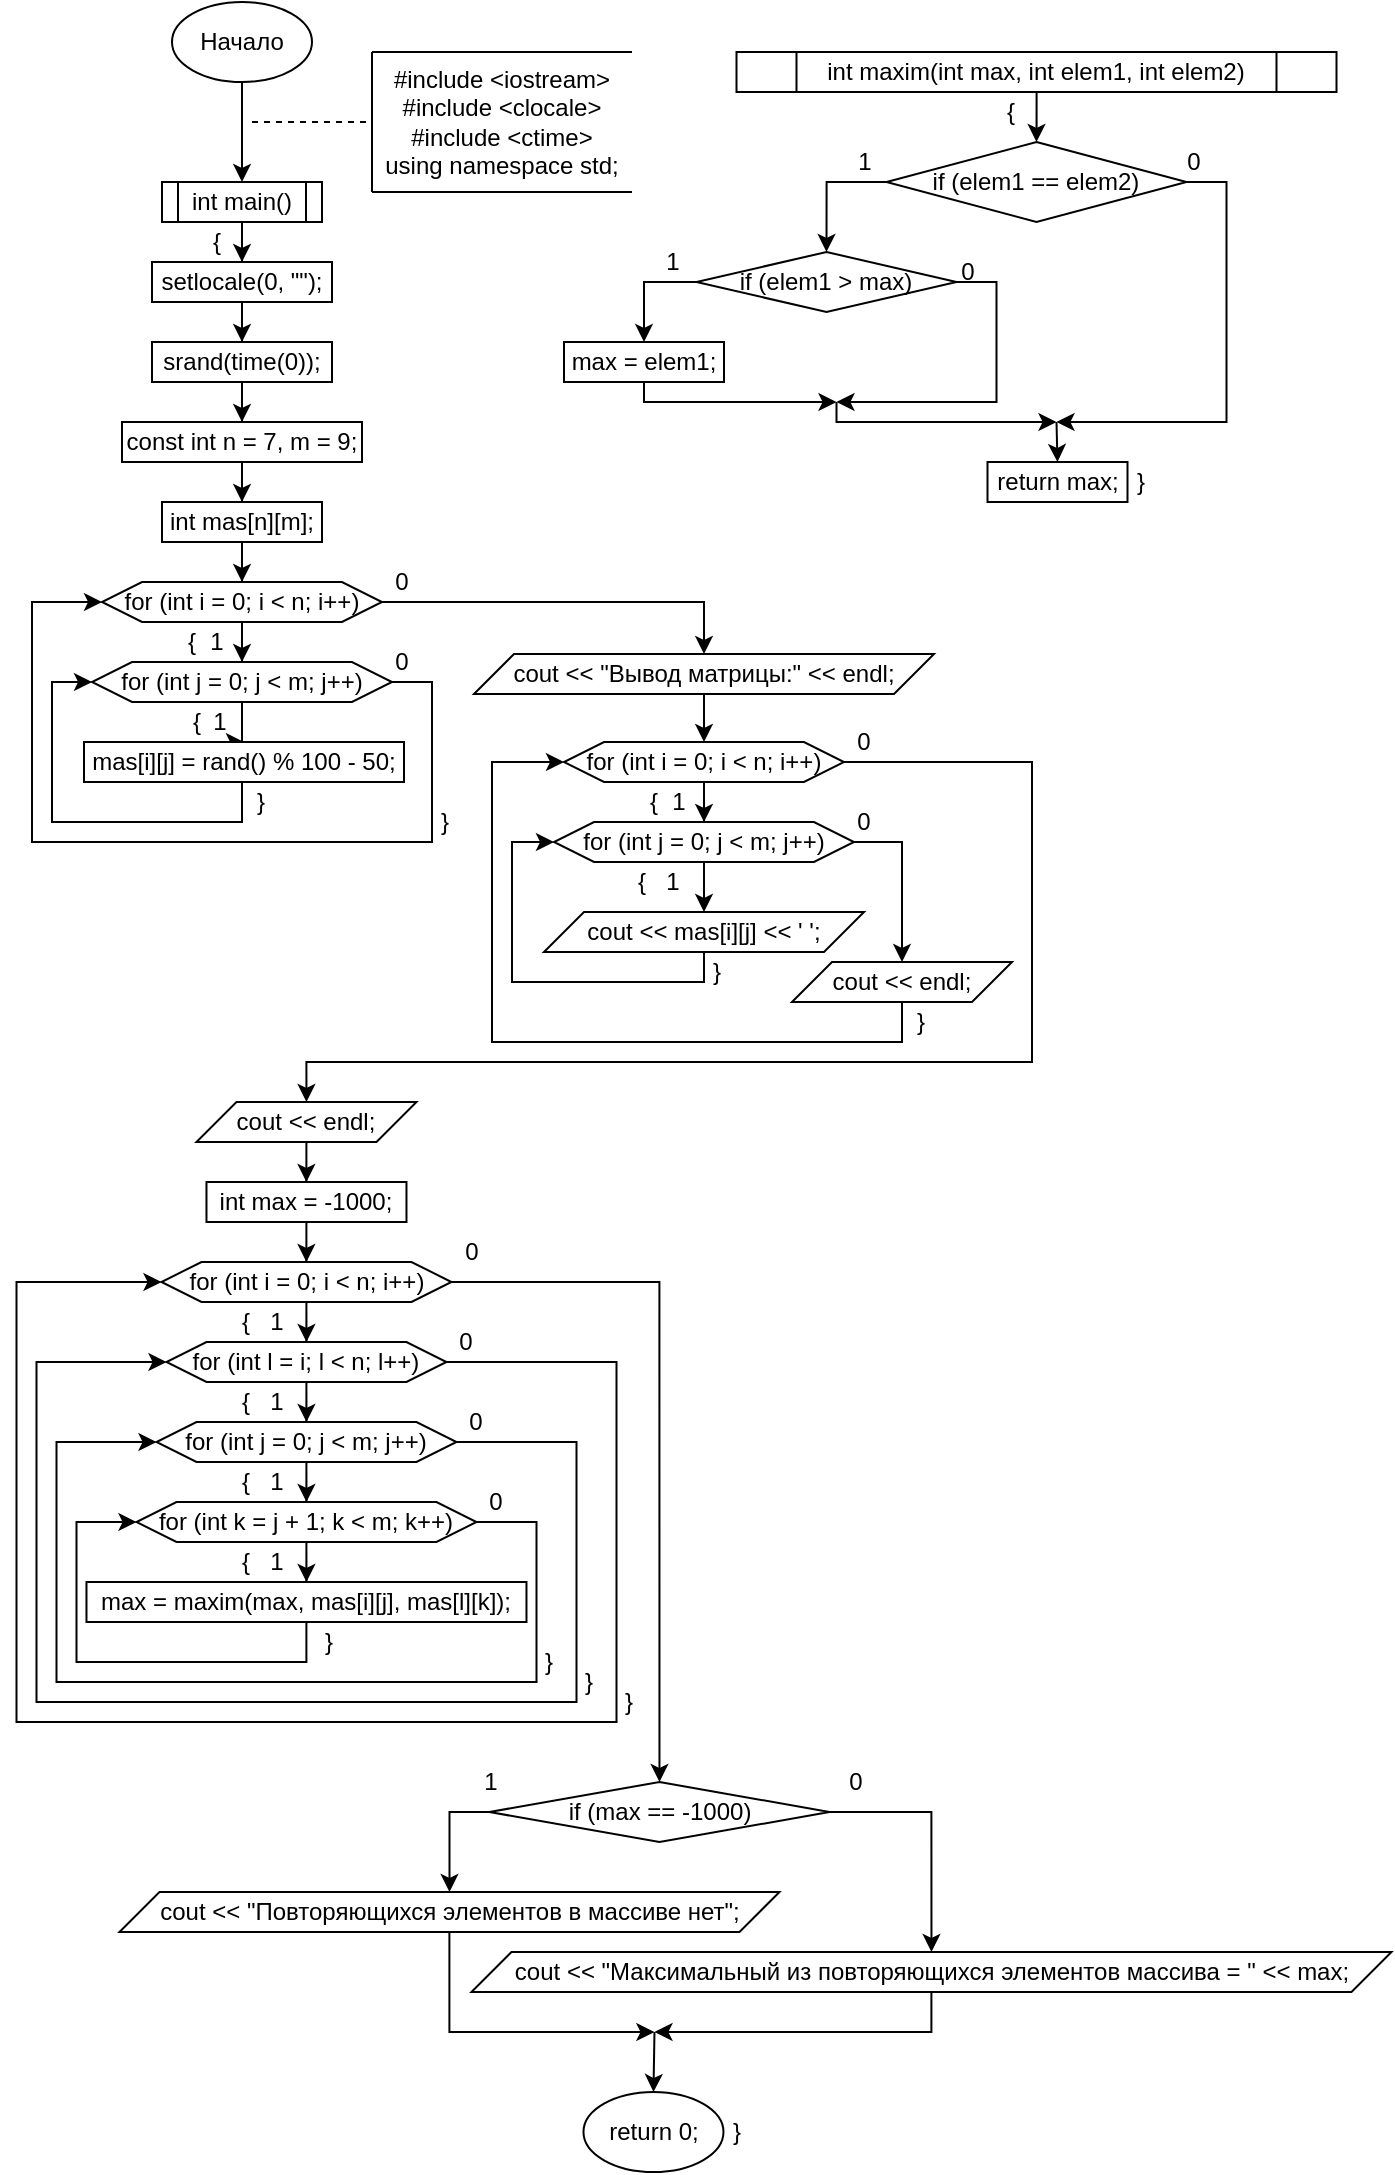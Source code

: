 <mxfile version="26.0.4">
  <diagram name="Страница — 1" id="B6BZZk6Ft8y3gED_Lutp">
    <mxGraphModel dx="1075" dy="598" grid="1" gridSize="10" guides="1" tooltips="1" connect="1" arrows="1" fold="1" page="1" pageScale="1" pageWidth="827" pageHeight="1169" math="0" shadow="0">
      <root>
        <mxCell id="0" />
        <mxCell id="1" parent="0" />
        <mxCell id="aj21QM4YFqXwKg9EeIsF-3" style="edgeStyle=orthogonalEdgeStyle;rounded=0;orthogonalLoop=1;jettySize=auto;html=1;" parent="1" source="aj21QM4YFqXwKg9EeIsF-1" target="aj21QM4YFqXwKg9EeIsF-2" edge="1">
          <mxGeometry relative="1" as="geometry" />
        </mxCell>
        <mxCell id="aj21QM4YFqXwKg9EeIsF-1" value="Начало" style="ellipse;whiteSpace=wrap;html=1;" parent="1" vertex="1">
          <mxGeometry x="120" y="10" width="70" height="40" as="geometry" />
        </mxCell>
        <mxCell id="aj21QM4YFqXwKg9EeIsF-13" style="edgeStyle=orthogonalEdgeStyle;rounded=0;orthogonalLoop=1;jettySize=auto;html=1;entryX=0.5;entryY=0;entryDx=0;entryDy=0;" parent="1" source="aj21QM4YFqXwKg9EeIsF-2" target="aj21QM4YFqXwKg9EeIsF-12" edge="1">
          <mxGeometry relative="1" as="geometry" />
        </mxCell>
        <mxCell id="aj21QM4YFqXwKg9EeIsF-2" value="int main()" style="shape=process;whiteSpace=wrap;html=1;backgroundOutline=1;" parent="1" vertex="1">
          <mxGeometry x="115" y="100" width="80" height="20" as="geometry" />
        </mxCell>
        <mxCell id="aj21QM4YFqXwKg9EeIsF-4" value="&lt;div&gt;#include &amp;lt;iostream&amp;gt;&lt;/div&gt;&lt;div&gt;#include &amp;lt;clocale&amp;gt;&lt;/div&gt;&lt;div&gt;#include &amp;lt;ctime&amp;gt;&lt;/div&gt;&lt;div&gt;using namespace std;&lt;/div&gt;" style="text;html=1;align=center;verticalAlign=middle;whiteSpace=wrap;rounded=0;" parent="1" vertex="1">
          <mxGeometry x="220" y="35" width="130" height="70" as="geometry" />
        </mxCell>
        <mxCell id="aj21QM4YFqXwKg9EeIsF-5" value="" style="endArrow=none;dashed=1;html=1;rounded=0;entryX=0;entryY=0.5;entryDx=0;entryDy=0;" parent="1" target="aj21QM4YFqXwKg9EeIsF-4" edge="1">
          <mxGeometry width="50" height="50" relative="1" as="geometry">
            <mxPoint x="160" y="70" as="sourcePoint" />
            <mxPoint x="310" y="160" as="targetPoint" />
          </mxGeometry>
        </mxCell>
        <mxCell id="aj21QM4YFqXwKg9EeIsF-7" value="" style="endArrow=none;html=1;rounded=0;entryX=0;entryY=0;entryDx=0;entryDy=0;exitX=0;exitY=1;exitDx=0;exitDy=0;" parent="1" source="aj21QM4YFqXwKg9EeIsF-4" target="aj21QM4YFqXwKg9EeIsF-4" edge="1">
          <mxGeometry width="50" height="50" relative="1" as="geometry">
            <mxPoint x="260" y="210" as="sourcePoint" />
            <mxPoint x="310" y="160" as="targetPoint" />
          </mxGeometry>
        </mxCell>
        <mxCell id="aj21QM4YFqXwKg9EeIsF-8" value="" style="endArrow=none;html=1;rounded=0;exitX=0;exitY=0;exitDx=0;exitDy=0;entryX=1;entryY=0;entryDx=0;entryDy=0;" parent="1" source="aj21QM4YFqXwKg9EeIsF-4" target="aj21QM4YFqXwKg9EeIsF-4" edge="1">
          <mxGeometry width="50" height="50" relative="1" as="geometry">
            <mxPoint x="260" y="210" as="sourcePoint" />
            <mxPoint x="310" y="160" as="targetPoint" />
          </mxGeometry>
        </mxCell>
        <mxCell id="aj21QM4YFqXwKg9EeIsF-9" value="" style="endArrow=none;html=1;rounded=0;exitX=0;exitY=1;exitDx=0;exitDy=0;entryX=1;entryY=1;entryDx=0;entryDy=0;" parent="1" source="aj21QM4YFqXwKg9EeIsF-4" target="aj21QM4YFqXwKg9EeIsF-4" edge="1">
          <mxGeometry width="50" height="50" relative="1" as="geometry">
            <mxPoint x="260" y="210" as="sourcePoint" />
            <mxPoint x="310" y="160" as="targetPoint" />
          </mxGeometry>
        </mxCell>
        <mxCell id="VqYttmcOmST4QJVRA_Sv-2" style="edgeStyle=orthogonalEdgeStyle;rounded=0;orthogonalLoop=1;jettySize=auto;html=1;entryX=0.5;entryY=0;entryDx=0;entryDy=0;" edge="1" parent="1" source="aj21QM4YFqXwKg9EeIsF-10" target="VqYttmcOmST4QJVRA_Sv-1">
          <mxGeometry relative="1" as="geometry" />
        </mxCell>
        <mxCell id="aj21QM4YFqXwKg9EeIsF-10" value="const int n = 7, m = 9;" style="rounded=0;whiteSpace=wrap;html=1;" parent="1" vertex="1">
          <mxGeometry x="95" y="220" width="120" height="20" as="geometry" />
        </mxCell>
        <mxCell id="aj21QM4YFqXwKg9EeIsF-15" style="edgeStyle=orthogonalEdgeStyle;rounded=0;orthogonalLoop=1;jettySize=auto;html=1;" parent="1" source="aj21QM4YFqXwKg9EeIsF-11" target="aj21QM4YFqXwKg9EeIsF-10" edge="1">
          <mxGeometry relative="1" as="geometry" />
        </mxCell>
        <mxCell id="aj21QM4YFqXwKg9EeIsF-11" value="srand(time(0));" style="rounded=0;whiteSpace=wrap;html=1;" parent="1" vertex="1">
          <mxGeometry x="110" y="180" width="90" height="20" as="geometry" />
        </mxCell>
        <mxCell id="aj21QM4YFqXwKg9EeIsF-14" style="edgeStyle=orthogonalEdgeStyle;rounded=0;orthogonalLoop=1;jettySize=auto;html=1;" parent="1" source="aj21QM4YFqXwKg9EeIsF-12" target="aj21QM4YFqXwKg9EeIsF-11" edge="1">
          <mxGeometry relative="1" as="geometry" />
        </mxCell>
        <mxCell id="aj21QM4YFqXwKg9EeIsF-12" value="setlocale(0, &quot;&quot;);" style="rounded=0;whiteSpace=wrap;html=1;" parent="1" vertex="1">
          <mxGeometry x="110" y="140" width="90" height="20" as="geometry" />
        </mxCell>
        <mxCell id="aj21QM4YFqXwKg9EeIsF-22" value="{" style="text;html=1;align=center;verticalAlign=middle;whiteSpace=wrap;rounded=0;" parent="1" vertex="1">
          <mxGeometry x="130" y="120" width="25" height="20" as="geometry" />
        </mxCell>
        <mxCell id="aj21QM4YFqXwKg9EeIsF-26" style="edgeStyle=orthogonalEdgeStyle;rounded=0;orthogonalLoop=1;jettySize=auto;html=1;entryX=0.5;entryY=0;entryDx=0;entryDy=0;" parent="1" source="aj21QM4YFqXwKg9EeIsF-23" target="aj21QM4YFqXwKg9EeIsF-25" edge="1">
          <mxGeometry relative="1" as="geometry" />
        </mxCell>
        <mxCell id="VqYttmcOmST4QJVRA_Sv-9" style="edgeStyle=orthogonalEdgeStyle;rounded=0;orthogonalLoop=1;jettySize=auto;html=1;entryX=0;entryY=0.5;entryDx=0;entryDy=0;" edge="1" parent="1" source="aj21QM4YFqXwKg9EeIsF-23" target="VqYttmcOmST4QJVRA_Sv-3">
          <mxGeometry relative="1" as="geometry">
            <mxPoint x="50" y="300" as="targetPoint" />
            <Array as="points">
              <mxPoint x="250" y="350" />
              <mxPoint x="250" y="430" />
              <mxPoint x="50" y="430" />
              <mxPoint x="50" y="310" />
            </Array>
          </mxGeometry>
        </mxCell>
        <mxCell id="aj21QM4YFqXwKg9EeIsF-23" value="for (int j = 0; j &amp;lt; m; j++)" style="shape=hexagon;perimeter=hexagonPerimeter2;whiteSpace=wrap;html=1;fixedSize=1;" parent="1" vertex="1">
          <mxGeometry x="80" y="340" width="150" height="20" as="geometry" />
        </mxCell>
        <mxCell id="aj21QM4YFqXwKg9EeIsF-27" style="edgeStyle=orthogonalEdgeStyle;rounded=0;orthogonalLoop=1;jettySize=auto;html=1;entryX=0;entryY=0.5;entryDx=0;entryDy=0;" parent="1" source="aj21QM4YFqXwKg9EeIsF-25" target="aj21QM4YFqXwKg9EeIsF-23" edge="1">
          <mxGeometry relative="1" as="geometry">
            <mxPoint x="40" y="340" as="targetPoint" />
            <Array as="points">
              <mxPoint x="155" y="420" />
              <mxPoint x="60" y="420" />
              <mxPoint x="60" y="350" />
            </Array>
          </mxGeometry>
        </mxCell>
        <mxCell id="aj21QM4YFqXwKg9EeIsF-25" value="mas[i][j] = rand() % 100 - 50;" style="rounded=0;whiteSpace=wrap;html=1;" parent="1" vertex="1">
          <mxGeometry x="76" y="380" width="160" height="20" as="geometry" />
        </mxCell>
        <mxCell id="aj21QM4YFqXwKg9EeIsF-28" value="1" style="text;html=1;align=center;verticalAlign=middle;whiteSpace=wrap;rounded=0;" parent="1" vertex="1">
          <mxGeometry x="130" y="360" width="27.5" height="20" as="geometry" />
        </mxCell>
        <mxCell id="aj21QM4YFqXwKg9EeIsF-29" value="0" style="text;html=1;align=center;verticalAlign=middle;whiteSpace=wrap;rounded=0;" parent="1" vertex="1">
          <mxGeometry x="225" y="330" width="20" height="20" as="geometry" />
        </mxCell>
        <mxCell id="aj21QM4YFqXwKg9EeIsF-30" value="{" style="text;html=1;align=center;verticalAlign=middle;whiteSpace=wrap;rounded=0;" parent="1" vertex="1">
          <mxGeometry x="120" y="360" width="25" height="20" as="geometry" />
        </mxCell>
        <mxCell id="aj21QM4YFqXwKg9EeIsF-31" value="}" style="text;html=1;align=center;verticalAlign=middle;whiteSpace=wrap;rounded=0;" parent="1" vertex="1">
          <mxGeometry x="157.5" y="400" width="12.5" height="20" as="geometry" />
        </mxCell>
        <mxCell id="VqYttmcOmST4QJVRA_Sv-100" style="edgeStyle=orthogonalEdgeStyle;rounded=0;orthogonalLoop=1;jettySize=auto;html=1;entryX=0.5;entryY=0;entryDx=0;entryDy=0;" edge="1" parent="1" source="aj21QM4YFqXwKg9EeIsF-33" target="VqYttmcOmST4QJVRA_Sv-18">
          <mxGeometry relative="1" as="geometry" />
        </mxCell>
        <mxCell id="aj21QM4YFqXwKg9EeIsF-33" value="cout &amp;lt;&amp;lt; &quot;Вывод матрицы:&quot; &amp;lt;&amp;lt; endl;" style="shape=parallelogram;perimeter=parallelogramPerimeter;whiteSpace=wrap;html=1;fixedSize=1;" parent="1" vertex="1">
          <mxGeometry x="271" y="336" width="230" height="20" as="geometry" />
        </mxCell>
        <mxCell id="VqYttmcOmST4QJVRA_Sv-4" style="edgeStyle=orthogonalEdgeStyle;rounded=0;orthogonalLoop=1;jettySize=auto;html=1;entryX=0.5;entryY=0;entryDx=0;entryDy=0;" edge="1" parent="1" source="VqYttmcOmST4QJVRA_Sv-1" target="VqYttmcOmST4QJVRA_Sv-3">
          <mxGeometry relative="1" as="geometry" />
        </mxCell>
        <mxCell id="VqYttmcOmST4QJVRA_Sv-1" value="int mas[n][m];" style="rounded=0;whiteSpace=wrap;html=1;" vertex="1" parent="1">
          <mxGeometry x="115" y="260" width="80" height="20" as="geometry" />
        </mxCell>
        <mxCell id="VqYttmcOmST4QJVRA_Sv-5" style="edgeStyle=orthogonalEdgeStyle;rounded=0;orthogonalLoop=1;jettySize=auto;html=1;entryX=0.5;entryY=0;entryDx=0;entryDy=0;" edge="1" parent="1" source="VqYttmcOmST4QJVRA_Sv-3" target="aj21QM4YFqXwKg9EeIsF-23">
          <mxGeometry relative="1" as="geometry" />
        </mxCell>
        <mxCell id="VqYttmcOmST4QJVRA_Sv-101" style="edgeStyle=orthogonalEdgeStyle;rounded=0;orthogonalLoop=1;jettySize=auto;html=1;" edge="1" parent="1" source="VqYttmcOmST4QJVRA_Sv-3" target="aj21QM4YFqXwKg9EeIsF-33">
          <mxGeometry relative="1" as="geometry" />
        </mxCell>
        <mxCell id="VqYttmcOmST4QJVRA_Sv-3" value="for (int i = 0; i &amp;lt; n; i++)" style="shape=hexagon;perimeter=hexagonPerimeter2;whiteSpace=wrap;html=1;fixedSize=1;" vertex="1" parent="1">
          <mxGeometry x="85" y="300" width="140" height="20" as="geometry" />
        </mxCell>
        <mxCell id="VqYttmcOmST4QJVRA_Sv-6" value="{" style="text;html=1;align=center;verticalAlign=middle;whiteSpace=wrap;rounded=0;" vertex="1" parent="1">
          <mxGeometry x="120" y="320" width="20" height="20" as="geometry" />
        </mxCell>
        <mxCell id="VqYttmcOmST4QJVRA_Sv-7" value="1" style="text;html=1;align=center;verticalAlign=middle;whiteSpace=wrap;rounded=0;" vertex="1" parent="1">
          <mxGeometry x="130" y="320" width="25" height="20" as="geometry" />
        </mxCell>
        <mxCell id="VqYttmcOmST4QJVRA_Sv-8" value="0" style="text;html=1;align=center;verticalAlign=middle;whiteSpace=wrap;rounded=0;" vertex="1" parent="1">
          <mxGeometry x="225" y="290" width="20" height="20" as="geometry" />
        </mxCell>
        <mxCell id="VqYttmcOmST4QJVRA_Sv-10" value="}" style="text;html=1;align=center;verticalAlign=middle;whiteSpace=wrap;rounded=0;" vertex="1" parent="1">
          <mxGeometry x="250" y="410" width="12.5" height="20" as="geometry" />
        </mxCell>
        <mxCell id="VqYttmcOmST4QJVRA_Sv-25" style="edgeStyle=orthogonalEdgeStyle;rounded=0;orthogonalLoop=1;jettySize=auto;html=1;entryX=0.5;entryY=0;entryDx=0;entryDy=0;" edge="1" parent="1" source="VqYttmcOmST4QJVRA_Sv-13" target="VqYttmcOmST4QJVRA_Sv-24">
          <mxGeometry relative="1" as="geometry" />
        </mxCell>
        <mxCell id="VqYttmcOmST4QJVRA_Sv-30" style="edgeStyle=orthogonalEdgeStyle;rounded=0;orthogonalLoop=1;jettySize=auto;html=1;entryX=0.5;entryY=0;entryDx=0;entryDy=0;" edge="1" parent="1" source="VqYttmcOmST4QJVRA_Sv-13" target="VqYttmcOmST4QJVRA_Sv-29">
          <mxGeometry relative="1" as="geometry">
            <Array as="points">
              <mxPoint x="485" y="430" />
            </Array>
          </mxGeometry>
        </mxCell>
        <mxCell id="VqYttmcOmST4QJVRA_Sv-13" value="for (int j = 0; j &amp;lt; m; j++)" style="shape=hexagon;perimeter=hexagonPerimeter2;whiteSpace=wrap;html=1;fixedSize=1;" vertex="1" parent="1">
          <mxGeometry x="311" y="420" width="150" height="20" as="geometry" />
        </mxCell>
        <mxCell id="VqYttmcOmST4QJVRA_Sv-14" value="1" style="text;html=1;align=center;verticalAlign=middle;whiteSpace=wrap;rounded=0;" vertex="1" parent="1">
          <mxGeometry x="361" y="440" width="19" height="20" as="geometry" />
        </mxCell>
        <mxCell id="VqYttmcOmST4QJVRA_Sv-15" value="0" style="text;html=1;align=center;verticalAlign=middle;whiteSpace=wrap;rounded=0;" vertex="1" parent="1">
          <mxGeometry x="456" y="410" width="20" height="20" as="geometry" />
        </mxCell>
        <mxCell id="VqYttmcOmST4QJVRA_Sv-16" value="{" style="text;html=1;align=center;verticalAlign=middle;whiteSpace=wrap;rounded=0;" vertex="1" parent="1">
          <mxGeometry x="348.5" y="440" width="11.5" height="20" as="geometry" />
        </mxCell>
        <mxCell id="VqYttmcOmST4QJVRA_Sv-17" style="edgeStyle=orthogonalEdgeStyle;rounded=0;orthogonalLoop=1;jettySize=auto;html=1;entryX=0.5;entryY=0;entryDx=0;entryDy=0;" edge="1" source="VqYttmcOmST4QJVRA_Sv-18" target="VqYttmcOmST4QJVRA_Sv-13" parent="1">
          <mxGeometry relative="1" as="geometry" />
        </mxCell>
        <mxCell id="VqYttmcOmST4QJVRA_Sv-70" style="edgeStyle=orthogonalEdgeStyle;rounded=0;orthogonalLoop=1;jettySize=auto;html=1;entryX=0.5;entryY=0;entryDx=0;entryDy=0;" edge="1" parent="1" source="VqYttmcOmST4QJVRA_Sv-18" target="VqYttmcOmST4QJVRA_Sv-34">
          <mxGeometry relative="1" as="geometry">
            <Array as="points">
              <mxPoint x="550" y="390" />
              <mxPoint x="550" y="540" />
              <mxPoint x="187" y="540" />
            </Array>
          </mxGeometry>
        </mxCell>
        <mxCell id="VqYttmcOmST4QJVRA_Sv-18" value="for (int i = 0; i &amp;lt; n; i++)" style="shape=hexagon;perimeter=hexagonPerimeter2;whiteSpace=wrap;html=1;fixedSize=1;" vertex="1" parent="1">
          <mxGeometry x="316" y="380" width="140" height="20" as="geometry" />
        </mxCell>
        <mxCell id="VqYttmcOmST4QJVRA_Sv-19" value="{" style="text;html=1;align=center;verticalAlign=middle;whiteSpace=wrap;rounded=0;" vertex="1" parent="1">
          <mxGeometry x="351" y="400" width="20" height="20" as="geometry" />
        </mxCell>
        <mxCell id="VqYttmcOmST4QJVRA_Sv-20" value="1" style="text;html=1;align=center;verticalAlign=middle;whiteSpace=wrap;rounded=0;" vertex="1" parent="1">
          <mxGeometry x="361" y="400" width="25" height="20" as="geometry" />
        </mxCell>
        <mxCell id="VqYttmcOmST4QJVRA_Sv-21" value="0" style="text;html=1;align=center;verticalAlign=middle;whiteSpace=wrap;rounded=0;" vertex="1" parent="1">
          <mxGeometry x="456" y="370" width="20" height="20" as="geometry" />
        </mxCell>
        <mxCell id="VqYttmcOmST4QJVRA_Sv-26" style="edgeStyle=orthogonalEdgeStyle;rounded=0;orthogonalLoop=1;jettySize=auto;html=1;entryX=0;entryY=0.5;entryDx=0;entryDy=0;" edge="1" parent="1" source="VqYttmcOmST4QJVRA_Sv-24" target="VqYttmcOmST4QJVRA_Sv-13">
          <mxGeometry relative="1" as="geometry">
            <mxPoint x="280" y="430" as="targetPoint" />
            <Array as="points">
              <mxPoint x="386" y="500" />
              <mxPoint x="290" y="500" />
              <mxPoint x="290" y="430" />
            </Array>
          </mxGeometry>
        </mxCell>
        <mxCell id="VqYttmcOmST4QJVRA_Sv-24" value="cout &amp;lt;&amp;lt; mas[i][j] &amp;lt;&amp;lt; &#39; &#39;;" style="shape=parallelogram;perimeter=parallelogramPerimeter;whiteSpace=wrap;html=1;fixedSize=1;" vertex="1" parent="1">
          <mxGeometry x="306" y="465" width="160" height="20" as="geometry" />
        </mxCell>
        <mxCell id="VqYttmcOmST4QJVRA_Sv-27" value="}" style="text;html=1;align=center;verticalAlign=middle;whiteSpace=wrap;rounded=0;" vertex="1" parent="1">
          <mxGeometry x="386" y="485" width="12.5" height="20" as="geometry" />
        </mxCell>
        <mxCell id="VqYttmcOmST4QJVRA_Sv-31" style="edgeStyle=orthogonalEdgeStyle;rounded=0;orthogonalLoop=1;jettySize=auto;html=1;entryX=0;entryY=0.5;entryDx=0;entryDy=0;" edge="1" parent="1" source="VqYttmcOmST4QJVRA_Sv-29" target="VqYttmcOmST4QJVRA_Sv-18">
          <mxGeometry relative="1" as="geometry">
            <mxPoint x="270" y="410" as="targetPoint" />
            <Array as="points">
              <mxPoint x="485" y="530" />
              <mxPoint x="280" y="530" />
              <mxPoint x="280" y="390" />
            </Array>
          </mxGeometry>
        </mxCell>
        <mxCell id="VqYttmcOmST4QJVRA_Sv-29" value="cout &lt;&lt; endl;" style="shape=parallelogram;perimeter=parallelogramPerimeter;whiteSpace=wrap;html=1;fixedSize=1;" vertex="1" parent="1">
          <mxGeometry x="430" y="490" width="110" height="20" as="geometry" />
        </mxCell>
        <mxCell id="VqYttmcOmST4QJVRA_Sv-32" value="}" style="text;html=1;align=center;verticalAlign=middle;whiteSpace=wrap;rounded=0;" vertex="1" parent="1">
          <mxGeometry x="487.5" y="510" width="12.5" height="20" as="geometry" />
        </mxCell>
        <mxCell id="VqYttmcOmST4QJVRA_Sv-37" style="edgeStyle=orthogonalEdgeStyle;rounded=0;orthogonalLoop=1;jettySize=auto;html=1;" edge="1" parent="1" source="VqYttmcOmST4QJVRA_Sv-34" target="VqYttmcOmST4QJVRA_Sv-35">
          <mxGeometry relative="1" as="geometry" />
        </mxCell>
        <mxCell id="VqYttmcOmST4QJVRA_Sv-34" value="cout &lt;&lt; endl;" style="shape=parallelogram;perimeter=parallelogramPerimeter;whiteSpace=wrap;html=1;fixedSize=1;" vertex="1" parent="1">
          <mxGeometry x="132.24" y="560" width="110" height="20" as="geometry" />
        </mxCell>
        <mxCell id="VqYttmcOmST4QJVRA_Sv-43" style="edgeStyle=orthogonalEdgeStyle;rounded=0;orthogonalLoop=1;jettySize=auto;html=1;" edge="1" parent="1" source="VqYttmcOmST4QJVRA_Sv-35" target="VqYttmcOmST4QJVRA_Sv-41">
          <mxGeometry relative="1" as="geometry" />
        </mxCell>
        <mxCell id="VqYttmcOmST4QJVRA_Sv-35" value="int max = -1000;" style="rounded=0;whiteSpace=wrap;html=1;" vertex="1" parent="1">
          <mxGeometry x="137.24" y="600" width="100" height="20" as="geometry" />
        </mxCell>
        <mxCell id="VqYttmcOmST4QJVRA_Sv-47" style="edgeStyle=orthogonalEdgeStyle;rounded=0;orthogonalLoop=1;jettySize=auto;html=1;entryX=0.5;entryY=0;entryDx=0;entryDy=0;" edge="1" parent="1" source="VqYttmcOmST4QJVRA_Sv-38" target="VqYttmcOmST4QJVRA_Sv-42">
          <mxGeometry relative="1" as="geometry" />
        </mxCell>
        <mxCell id="VqYttmcOmST4QJVRA_Sv-49" style="edgeStyle=orthogonalEdgeStyle;rounded=0;orthogonalLoop=1;jettySize=auto;html=1;entryX=0;entryY=0.5;entryDx=0;entryDy=0;" edge="1" parent="1" source="VqYttmcOmST4QJVRA_Sv-38" target="VqYttmcOmST4QJVRA_Sv-39">
          <mxGeometry relative="1" as="geometry">
            <mxPoint x="32.24" y="820" as="targetPoint" />
            <Array as="points">
              <mxPoint x="302.24" y="770" />
              <mxPoint x="302.24" y="850" />
              <mxPoint x="62.24" y="850" />
              <mxPoint x="62.24" y="730" />
            </Array>
          </mxGeometry>
        </mxCell>
        <mxCell id="VqYttmcOmST4QJVRA_Sv-38" value="for (int k = j + 1; k &amp;lt; m; k++)" style="shape=hexagon;perimeter=hexagonPerimeter2;whiteSpace=wrap;html=1;fixedSize=1;" vertex="1" parent="1">
          <mxGeometry x="102.24" y="760" width="170" height="20" as="geometry" />
        </mxCell>
        <mxCell id="VqYttmcOmST4QJVRA_Sv-46" style="edgeStyle=orthogonalEdgeStyle;rounded=0;orthogonalLoop=1;jettySize=auto;html=1;entryX=0.5;entryY=0;entryDx=0;entryDy=0;" edge="1" parent="1" source="VqYttmcOmST4QJVRA_Sv-39" target="VqYttmcOmST4QJVRA_Sv-38">
          <mxGeometry relative="1" as="geometry" />
        </mxCell>
        <mxCell id="VqYttmcOmST4QJVRA_Sv-50" style="edgeStyle=orthogonalEdgeStyle;rounded=0;orthogonalLoop=1;jettySize=auto;html=1;entryX=0;entryY=0.5;entryDx=0;entryDy=0;" edge="1" parent="1" source="VqYttmcOmST4QJVRA_Sv-39" target="VqYttmcOmST4QJVRA_Sv-40">
          <mxGeometry relative="1" as="geometry">
            <mxPoint x="42.24" y="810" as="targetPoint" />
            <Array as="points">
              <mxPoint x="322.24" y="730" />
              <mxPoint x="322.24" y="860" />
              <mxPoint x="52.24" y="860" />
              <mxPoint x="52.24" y="690" />
            </Array>
          </mxGeometry>
        </mxCell>
        <mxCell id="VqYttmcOmST4QJVRA_Sv-39" value="for (int j = 0; j &amp;lt; m; j++)" style="shape=hexagon;perimeter=hexagonPerimeter2;whiteSpace=wrap;html=1;fixedSize=1;" vertex="1" parent="1">
          <mxGeometry x="112.24" y="720" width="150" height="20" as="geometry" />
        </mxCell>
        <mxCell id="VqYttmcOmST4QJVRA_Sv-45" style="edgeStyle=orthogonalEdgeStyle;rounded=0;orthogonalLoop=1;jettySize=auto;html=1;entryX=0.5;entryY=0;entryDx=0;entryDy=0;" edge="1" parent="1" source="VqYttmcOmST4QJVRA_Sv-40" target="VqYttmcOmST4QJVRA_Sv-39">
          <mxGeometry relative="1" as="geometry" />
        </mxCell>
        <mxCell id="VqYttmcOmST4QJVRA_Sv-68" style="edgeStyle=orthogonalEdgeStyle;rounded=0;orthogonalLoop=1;jettySize=auto;html=1;entryX=0;entryY=0.5;entryDx=0;entryDy=0;" edge="1" parent="1" source="VqYttmcOmST4QJVRA_Sv-40" target="VqYttmcOmST4QJVRA_Sv-41">
          <mxGeometry relative="1" as="geometry">
            <mxPoint x="12.24" y="740" as="targetPoint" />
            <Array as="points">
              <mxPoint x="342.24" y="690" />
              <mxPoint x="342.24" y="870" />
              <mxPoint x="42.24" y="870" />
              <mxPoint x="42.24" y="650" />
            </Array>
          </mxGeometry>
        </mxCell>
        <mxCell id="VqYttmcOmST4QJVRA_Sv-40" value="for (int l = i; l &amp;lt; n; l++)" style="shape=hexagon;perimeter=hexagonPerimeter2;whiteSpace=wrap;html=1;fixedSize=1;" vertex="1" parent="1">
          <mxGeometry x="117.24" y="680" width="140" height="20" as="geometry" />
        </mxCell>
        <mxCell id="VqYttmcOmST4QJVRA_Sv-44" style="edgeStyle=orthogonalEdgeStyle;rounded=0;orthogonalLoop=1;jettySize=auto;html=1;entryX=0.5;entryY=0;entryDx=0;entryDy=0;" edge="1" parent="1" source="VqYttmcOmST4QJVRA_Sv-41" target="VqYttmcOmST4QJVRA_Sv-40">
          <mxGeometry relative="1" as="geometry" />
        </mxCell>
        <mxCell id="VqYttmcOmST4QJVRA_Sv-69" style="edgeStyle=orthogonalEdgeStyle;rounded=0;orthogonalLoop=1;jettySize=auto;html=1;entryX=0.5;entryY=0;entryDx=0;entryDy=0;" edge="1" parent="1" source="VqYttmcOmST4QJVRA_Sv-41" target="VqYttmcOmST4QJVRA_Sv-71">
          <mxGeometry relative="1" as="geometry">
            <mxPoint x="502.24" y="720" as="targetPoint" />
          </mxGeometry>
        </mxCell>
        <mxCell id="VqYttmcOmST4QJVRA_Sv-41" value="for (int i = 0; i &amp;lt; n; i++)" style="shape=hexagon;perimeter=hexagonPerimeter2;whiteSpace=wrap;html=1;fixedSize=1;" vertex="1" parent="1">
          <mxGeometry x="114.74" y="640" width="145" height="20" as="geometry" />
        </mxCell>
        <mxCell id="VqYttmcOmST4QJVRA_Sv-48" style="edgeStyle=orthogonalEdgeStyle;rounded=0;orthogonalLoop=1;jettySize=auto;html=1;entryX=0;entryY=0.5;entryDx=0;entryDy=0;" edge="1" parent="1" source="VqYttmcOmST4QJVRA_Sv-42" target="VqYttmcOmST4QJVRA_Sv-38">
          <mxGeometry relative="1" as="geometry">
            <mxPoint x="62.24" y="780" as="targetPoint" />
            <Array as="points">
              <mxPoint x="187.24" y="840" />
              <mxPoint x="72.24" y="840" />
              <mxPoint x="72.24" y="770" />
            </Array>
          </mxGeometry>
        </mxCell>
        <mxCell id="VqYttmcOmST4QJVRA_Sv-42" value="max = maxim(max, mas[i][j], mas[l][k]);" style="rounded=0;whiteSpace=wrap;html=1;" vertex="1" parent="1">
          <mxGeometry x="77.24" y="800" width="220" height="20" as="geometry" />
        </mxCell>
        <mxCell id="VqYttmcOmST4QJVRA_Sv-52" value="1" style="text;html=1;align=center;verticalAlign=middle;whiteSpace=wrap;rounded=0;" vertex="1" parent="1">
          <mxGeometry x="163.24" y="660" width="19" height="20" as="geometry" />
        </mxCell>
        <mxCell id="VqYttmcOmST4QJVRA_Sv-53" value="{" style="text;html=1;align=center;verticalAlign=middle;whiteSpace=wrap;rounded=0;" vertex="1" parent="1">
          <mxGeometry x="150.74" y="660" width="11.5" height="20" as="geometry" />
        </mxCell>
        <mxCell id="VqYttmcOmST4QJVRA_Sv-54" value="1" style="text;html=1;align=center;verticalAlign=middle;whiteSpace=wrap;rounded=0;" vertex="1" parent="1">
          <mxGeometry x="163.24" y="700" width="19" height="20" as="geometry" />
        </mxCell>
        <mxCell id="VqYttmcOmST4QJVRA_Sv-55" value="{" style="text;html=1;align=center;verticalAlign=middle;whiteSpace=wrap;rounded=0;" vertex="1" parent="1">
          <mxGeometry x="150.74" y="700" width="11.5" height="20" as="geometry" />
        </mxCell>
        <mxCell id="VqYttmcOmST4QJVRA_Sv-56" value="1" style="text;html=1;align=center;verticalAlign=middle;whiteSpace=wrap;rounded=0;" vertex="1" parent="1">
          <mxGeometry x="163.24" y="740" width="19" height="20" as="geometry" />
        </mxCell>
        <mxCell id="VqYttmcOmST4QJVRA_Sv-57" value="{" style="text;html=1;align=center;verticalAlign=middle;whiteSpace=wrap;rounded=0;" vertex="1" parent="1">
          <mxGeometry x="150.74" y="740" width="11.5" height="20" as="geometry" />
        </mxCell>
        <mxCell id="VqYttmcOmST4QJVRA_Sv-58" value="1" style="text;html=1;align=center;verticalAlign=middle;whiteSpace=wrap;rounded=0;" vertex="1" parent="1">
          <mxGeometry x="163.24" y="780" width="19" height="20" as="geometry" />
        </mxCell>
        <mxCell id="VqYttmcOmST4QJVRA_Sv-59" value="{" style="text;html=1;align=center;verticalAlign=middle;whiteSpace=wrap;rounded=0;" vertex="1" parent="1">
          <mxGeometry x="150.74" y="780" width="11.5" height="20" as="geometry" />
        </mxCell>
        <mxCell id="VqYttmcOmST4QJVRA_Sv-60" value="}" style="text;html=1;align=center;verticalAlign=middle;whiteSpace=wrap;rounded=0;" vertex="1" parent="1">
          <mxGeometry x="192.24" y="820" width="12.5" height="20" as="geometry" />
        </mxCell>
        <mxCell id="VqYttmcOmST4QJVRA_Sv-61" value="}" style="text;html=1;align=center;verticalAlign=middle;whiteSpace=wrap;rounded=0;" vertex="1" parent="1">
          <mxGeometry x="302.24" y="830" width="12.5" height="20" as="geometry" />
        </mxCell>
        <mxCell id="VqYttmcOmST4QJVRA_Sv-62" value="}" style="text;html=1;align=center;verticalAlign=middle;whiteSpace=wrap;rounded=0;" vertex="1" parent="1">
          <mxGeometry x="322.24" y="840" width="12.5" height="20" as="geometry" />
        </mxCell>
        <mxCell id="VqYttmcOmST4QJVRA_Sv-63" value="}" style="text;html=1;align=center;verticalAlign=middle;whiteSpace=wrap;rounded=0;" vertex="1" parent="1">
          <mxGeometry x="342.24" y="850" width="12.5" height="20" as="geometry" />
        </mxCell>
        <mxCell id="VqYttmcOmST4QJVRA_Sv-64" value="0" style="text;html=1;align=center;verticalAlign=middle;whiteSpace=wrap;rounded=0;" vertex="1" parent="1">
          <mxGeometry x="259.74" y="625" width="20" height="20" as="geometry" />
        </mxCell>
        <mxCell id="VqYttmcOmST4QJVRA_Sv-65" value="0" style="text;html=1;align=center;verticalAlign=middle;whiteSpace=wrap;rounded=0;" vertex="1" parent="1">
          <mxGeometry x="257.24" y="670" width="20" height="20" as="geometry" />
        </mxCell>
        <mxCell id="VqYttmcOmST4QJVRA_Sv-66" value="0" style="text;html=1;align=center;verticalAlign=middle;whiteSpace=wrap;rounded=0;" vertex="1" parent="1">
          <mxGeometry x="272.24" y="750" width="20" height="20" as="geometry" />
        </mxCell>
        <mxCell id="VqYttmcOmST4QJVRA_Sv-67" value="0" style="text;html=1;align=center;verticalAlign=middle;whiteSpace=wrap;rounded=0;" vertex="1" parent="1">
          <mxGeometry x="262.24" y="710" width="20" height="20" as="geometry" />
        </mxCell>
        <mxCell id="VqYttmcOmST4QJVRA_Sv-76" style="edgeStyle=orthogonalEdgeStyle;rounded=0;orthogonalLoop=1;jettySize=auto;html=1;entryX=0.5;entryY=0;entryDx=0;entryDy=0;" edge="1" parent="1" source="VqYttmcOmST4QJVRA_Sv-71" target="VqYttmcOmST4QJVRA_Sv-72">
          <mxGeometry relative="1" as="geometry">
            <Array as="points">
              <mxPoint x="258.74" y="915" />
              <mxPoint x="258.74" y="955" />
            </Array>
          </mxGeometry>
        </mxCell>
        <mxCell id="VqYttmcOmST4QJVRA_Sv-77" style="edgeStyle=orthogonalEdgeStyle;rounded=0;orthogonalLoop=1;jettySize=auto;html=1;entryX=0.5;entryY=0;entryDx=0;entryDy=0;" edge="1" parent="1" source="VqYttmcOmST4QJVRA_Sv-71" target="VqYttmcOmST4QJVRA_Sv-74">
          <mxGeometry relative="1" as="geometry">
            <mxPoint x="498.74" y="965" as="targetPoint" />
            <Array as="points">
              <mxPoint x="499.74" y="915" />
            </Array>
          </mxGeometry>
        </mxCell>
        <mxCell id="VqYttmcOmST4QJVRA_Sv-71" value="if (max == -1000)" style="rhombus;whiteSpace=wrap;html=1;" vertex="1" parent="1">
          <mxGeometry x="278.74" y="900" width="170" height="30" as="geometry" />
        </mxCell>
        <mxCell id="VqYttmcOmST4QJVRA_Sv-81" style="edgeStyle=orthogonalEdgeStyle;rounded=0;orthogonalLoop=1;jettySize=auto;html=1;" edge="1" parent="1" source="VqYttmcOmST4QJVRA_Sv-72">
          <mxGeometry relative="1" as="geometry">
            <mxPoint x="361.24" y="1025" as="targetPoint" />
            <Array as="points">
              <mxPoint x="259.24" y="1025" />
              <mxPoint x="361.24" y="1025" />
            </Array>
          </mxGeometry>
        </mxCell>
        <mxCell id="VqYttmcOmST4QJVRA_Sv-72" value="cout &amp;lt;&amp;lt; &quot;Повторяющихся элементов в массиве нет&quot;;" style="shape=parallelogram;perimeter=parallelogramPerimeter;whiteSpace=wrap;html=1;fixedSize=1;" vertex="1" parent="1">
          <mxGeometry x="93.74" y="955" width="330" height="20" as="geometry" />
        </mxCell>
        <mxCell id="VqYttmcOmST4QJVRA_Sv-82" style="edgeStyle=orthogonalEdgeStyle;rounded=0;orthogonalLoop=1;jettySize=auto;html=1;" edge="1" parent="1" source="VqYttmcOmST4QJVRA_Sv-74">
          <mxGeometry relative="1" as="geometry">
            <mxPoint x="361.24" y="1025" as="targetPoint" />
            <Array as="points">
              <mxPoint x="499.24" y="1025" />
            </Array>
          </mxGeometry>
        </mxCell>
        <mxCell id="VqYttmcOmST4QJVRA_Sv-74" value="cout &amp;lt;&amp;lt; &quot;Максимальный из повторяющихся элементов массива = &quot; &amp;lt;&amp;lt; max;" style="shape=parallelogram;perimeter=parallelogramPerimeter;whiteSpace=wrap;html=1;fixedSize=1;" vertex="1" parent="1">
          <mxGeometry x="269.74" y="985" width="460" height="20" as="geometry" />
        </mxCell>
        <mxCell id="VqYttmcOmST4QJVRA_Sv-75" value="return 0;" style="ellipse;whiteSpace=wrap;html=1;" vertex="1" parent="1">
          <mxGeometry x="325.74" y="1055" width="70" height="40" as="geometry" />
        </mxCell>
        <mxCell id="VqYttmcOmST4QJVRA_Sv-78" value="0" style="text;html=1;align=center;verticalAlign=middle;whiteSpace=wrap;rounded=0;" vertex="1" parent="1">
          <mxGeometry x="452.24" y="890" width="20" height="20" as="geometry" />
        </mxCell>
        <mxCell id="VqYttmcOmST4QJVRA_Sv-79" value="1" style="text;html=1;align=center;verticalAlign=middle;whiteSpace=wrap;rounded=0;" vertex="1" parent="1">
          <mxGeometry x="269.74" y="890" width="19" height="20" as="geometry" />
        </mxCell>
        <mxCell id="VqYttmcOmST4QJVRA_Sv-83" value="" style="endArrow=classic;html=1;rounded=0;entryX=0.5;entryY=0;entryDx=0;entryDy=0;" edge="1" parent="1" target="VqYttmcOmST4QJVRA_Sv-75">
          <mxGeometry width="50" height="50" relative="1" as="geometry">
            <mxPoint x="361.24" y="1025" as="sourcePoint" />
            <mxPoint x="411.24" y="985" as="targetPoint" />
          </mxGeometry>
        </mxCell>
        <mxCell id="VqYttmcOmST4QJVRA_Sv-84" value="}" style="text;html=1;align=center;verticalAlign=middle;whiteSpace=wrap;rounded=0;" vertex="1" parent="1">
          <mxGeometry x="395.74" y="1065" width="12.5" height="20" as="geometry" />
        </mxCell>
        <mxCell id="VqYttmcOmST4QJVRA_Sv-91" style="edgeStyle=orthogonalEdgeStyle;rounded=0;orthogonalLoop=1;jettySize=auto;html=1;entryX=0.5;entryY=0;entryDx=0;entryDy=0;" edge="1" parent="1" source="VqYttmcOmST4QJVRA_Sv-85" target="VqYttmcOmST4QJVRA_Sv-87">
          <mxGeometry relative="1" as="geometry" />
        </mxCell>
        <mxCell id="VqYttmcOmST4QJVRA_Sv-85" value="int maxim(int max, int elem1, int elem2)" style="shape=process;whiteSpace=wrap;html=1;backgroundOutline=1;" vertex="1" parent="1">
          <mxGeometry x="402.25" y="35" width="300" height="20" as="geometry" />
        </mxCell>
        <mxCell id="VqYttmcOmST4QJVRA_Sv-93" style="edgeStyle=orthogonalEdgeStyle;rounded=0;orthogonalLoop=1;jettySize=auto;html=1;entryX=0.5;entryY=0;entryDx=0;entryDy=0;" edge="1" parent="1" source="VqYttmcOmST4QJVRA_Sv-86" target="VqYttmcOmST4QJVRA_Sv-88">
          <mxGeometry relative="1" as="geometry">
            <Array as="points">
              <mxPoint x="356.25" y="150" />
            </Array>
          </mxGeometry>
        </mxCell>
        <mxCell id="VqYttmcOmST4QJVRA_Sv-95" style="edgeStyle=orthogonalEdgeStyle;rounded=0;orthogonalLoop=1;jettySize=auto;html=1;" edge="1" parent="1" source="VqYttmcOmST4QJVRA_Sv-86">
          <mxGeometry relative="1" as="geometry">
            <mxPoint x="452.25" y="210" as="targetPoint" />
            <Array as="points">
              <mxPoint x="532.25" y="150" />
              <mxPoint x="532.25" y="210" />
              <mxPoint x="492.25" y="210" />
            </Array>
          </mxGeometry>
        </mxCell>
        <mxCell id="VqYttmcOmST4QJVRA_Sv-86" value="if (elem1 &amp;gt; max)" style="rhombus;whiteSpace=wrap;html=1;" vertex="1" parent="1">
          <mxGeometry x="382.25" y="135" width="130" height="30" as="geometry" />
        </mxCell>
        <mxCell id="VqYttmcOmST4QJVRA_Sv-90" style="edgeStyle=orthogonalEdgeStyle;rounded=0;orthogonalLoop=1;jettySize=auto;html=1;entryX=0.5;entryY=0;entryDx=0;entryDy=0;" edge="1" parent="1" source="VqYttmcOmST4QJVRA_Sv-87" target="VqYttmcOmST4QJVRA_Sv-86">
          <mxGeometry relative="1" as="geometry">
            <Array as="points">
              <mxPoint x="447.25" y="100" />
            </Array>
          </mxGeometry>
        </mxCell>
        <mxCell id="VqYttmcOmST4QJVRA_Sv-96" style="edgeStyle=orthogonalEdgeStyle;rounded=0;orthogonalLoop=1;jettySize=auto;html=1;" edge="1" parent="1" source="VqYttmcOmST4QJVRA_Sv-87">
          <mxGeometry relative="1" as="geometry">
            <mxPoint x="562.25" y="220" as="targetPoint" />
            <Array as="points">
              <mxPoint x="647.25" y="100" />
              <mxPoint x="647.25" y="220" />
            </Array>
          </mxGeometry>
        </mxCell>
        <mxCell id="VqYttmcOmST4QJVRA_Sv-87" value="if (elem1 == elem2)" style="rhombus;whiteSpace=wrap;html=1;" vertex="1" parent="1">
          <mxGeometry x="477.25" y="80" width="150" height="40" as="geometry" />
        </mxCell>
        <mxCell id="VqYttmcOmST4QJVRA_Sv-94" style="edgeStyle=orthogonalEdgeStyle;rounded=0;orthogonalLoop=1;jettySize=auto;html=1;" edge="1" parent="1" source="VqYttmcOmST4QJVRA_Sv-88">
          <mxGeometry relative="1" as="geometry">
            <mxPoint x="452.25" y="210" as="targetPoint" />
            <Array as="points">
              <mxPoint x="356.25" y="210" />
            </Array>
          </mxGeometry>
        </mxCell>
        <mxCell id="VqYttmcOmST4QJVRA_Sv-88" value="max = elem1;" style="rounded=0;whiteSpace=wrap;html=1;" vertex="1" parent="1">
          <mxGeometry x="316" y="180" width="80" height="20" as="geometry" />
        </mxCell>
        <mxCell id="VqYttmcOmST4QJVRA_Sv-89" value="return max;" style="rounded=0;whiteSpace=wrap;html=1;" vertex="1" parent="1">
          <mxGeometry x="527.75" y="240" width="70" height="20" as="geometry" />
        </mxCell>
        <mxCell id="VqYttmcOmST4QJVRA_Sv-97" value="" style="endArrow=classic;html=1;rounded=0;" edge="1" parent="1">
          <mxGeometry width="50" height="50" relative="1" as="geometry">
            <mxPoint x="452.25" y="210" as="sourcePoint" />
            <mxPoint x="562.25" y="220" as="targetPoint" />
            <Array as="points">
              <mxPoint x="452.25" y="220" />
            </Array>
          </mxGeometry>
        </mxCell>
        <mxCell id="VqYttmcOmST4QJVRA_Sv-98" value="" style="endArrow=classic;html=1;rounded=0;entryX=0.5;entryY=0;entryDx=0;entryDy=0;" edge="1" parent="1" target="VqYttmcOmST4QJVRA_Sv-89">
          <mxGeometry width="50" height="50" relative="1" as="geometry">
            <mxPoint x="562.25" y="220" as="sourcePoint" />
            <mxPoint x="612.25" y="200" as="targetPoint" />
          </mxGeometry>
        </mxCell>
        <mxCell id="VqYttmcOmST4QJVRA_Sv-102" value="0" style="text;html=1;align=center;verticalAlign=middle;whiteSpace=wrap;rounded=0;" vertex="1" parent="1">
          <mxGeometry x="621" y="80" width="20" height="20" as="geometry" />
        </mxCell>
        <mxCell id="VqYttmcOmST4QJVRA_Sv-103" value="0" style="text;html=1;align=center;verticalAlign=middle;whiteSpace=wrap;rounded=0;" vertex="1" parent="1">
          <mxGeometry x="507.75" y="135" width="20" height="20" as="geometry" />
        </mxCell>
        <mxCell id="VqYttmcOmST4QJVRA_Sv-104" value="1" style="text;html=1;align=center;verticalAlign=middle;whiteSpace=wrap;rounded=0;" vertex="1" parent="1">
          <mxGeometry x="358" y="130" width="25" height="20" as="geometry" />
        </mxCell>
        <mxCell id="VqYttmcOmST4QJVRA_Sv-105" value="1" style="text;html=1;align=center;verticalAlign=middle;whiteSpace=wrap;rounded=0;" vertex="1" parent="1">
          <mxGeometry x="453.5" y="80" width="25" height="20" as="geometry" />
        </mxCell>
        <mxCell id="VqYttmcOmST4QJVRA_Sv-106" value="{" style="text;html=1;align=center;verticalAlign=middle;whiteSpace=wrap;rounded=0;" vertex="1" parent="1">
          <mxGeometry x="526.5" y="55" width="25" height="20" as="geometry" />
        </mxCell>
        <mxCell id="VqYttmcOmST4QJVRA_Sv-107" value="}" style="text;html=1;align=center;verticalAlign=middle;whiteSpace=wrap;rounded=0;" vertex="1" parent="1">
          <mxGeometry x="597.75" y="240" width="12.5" height="20" as="geometry" />
        </mxCell>
      </root>
    </mxGraphModel>
  </diagram>
</mxfile>
